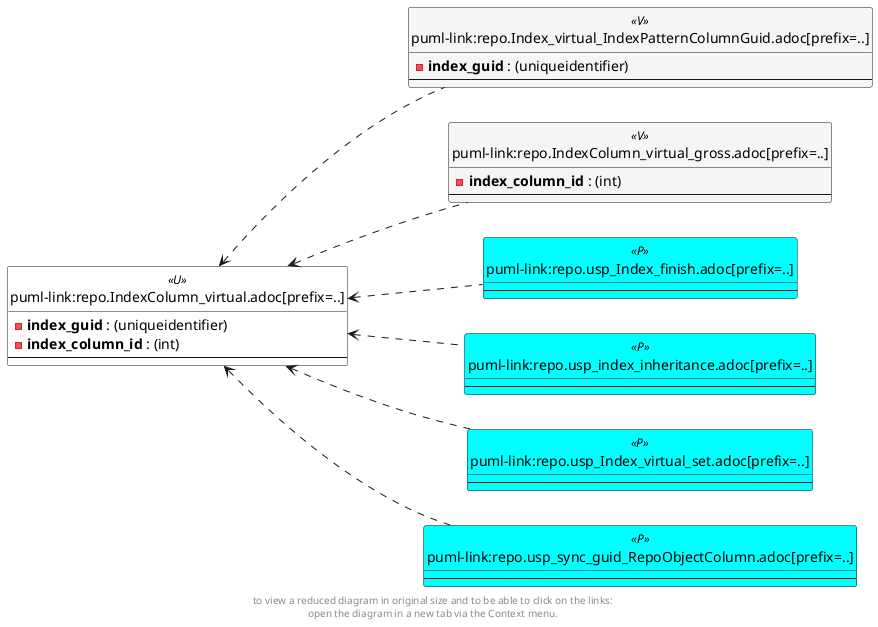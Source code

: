 @startuml
left to right direction
'top to bottom direction
hide circle
'avoide "." issues:
set namespaceSeparator none


skinparam class {
  BackgroundColor White
  BackgroundColor<<FN>> Yellow
  BackgroundColor<<FS>> Yellow
  BackgroundColor<<FT>> LightGray
  BackgroundColor<<IF>> Yellow
  BackgroundColor<<IS>> Yellow
  BackgroundColor<<P>> Aqua
  BackgroundColor<<PC>> Aqua
  BackgroundColor<<SN>> Yellow
  BackgroundColor<<SO>> SlateBlue
  BackgroundColor<<TF>> LightGray
  BackgroundColor<<TR>> Tomato
  BackgroundColor<<U>> White
  BackgroundColor<<V>> WhiteSmoke
  BackgroundColor<<X>> Aqua
}


entity "puml-link:repo.Index_virtual_IndexPatternColumnGuid.adoc[prefix=..]" as repo.Index_virtual_IndexPatternColumnGuid << V >> {
  - **index_guid** : (uniqueidentifier)
  --
}

entity "puml-link:repo.IndexColumn_virtual.adoc[prefix=..]" as repo.IndexColumn_virtual << U >> {
  - **index_guid** : (uniqueidentifier)
  - **index_column_id** : (int)
  --
}

entity "puml-link:repo.IndexColumn_virtual_gross.adoc[prefix=..]" as repo.IndexColumn_virtual_gross << V >> {
  - **index_column_id** : (int)
  --
}

entity "puml-link:repo.usp_Index_finish.adoc[prefix=..]" as repo.usp_Index_finish << P >> {
  --
}

entity "puml-link:repo.usp_index_inheritance.adoc[prefix=..]" as repo.usp_index_inheritance << P >> {
  --
}

entity "puml-link:repo.usp_Index_virtual_set.adoc[prefix=..]" as repo.usp_Index_virtual_set << P >> {
  --
}

entity "puml-link:repo.usp_sync_guid_RepoObjectColumn.adoc[prefix=..]" as repo.usp_sync_guid_RepoObjectColumn << P >> {
  --
}

repo.IndexColumn_virtual <.. repo.usp_Index_virtual_set
repo.IndexColumn_virtual <.. repo.IndexColumn_virtual_gross
repo.IndexColumn_virtual <.. repo.usp_index_inheritance
repo.IndexColumn_virtual <.. repo.usp_sync_guid_RepoObjectColumn
repo.IndexColumn_virtual <.. repo.Index_virtual_IndexPatternColumnGuid
repo.IndexColumn_virtual <.. repo.usp_Index_finish
footer
to view a reduced diagram in original size and to be able to click on the links:
open the diagram in a new tab via the Context menu.
end footer

@enduml

